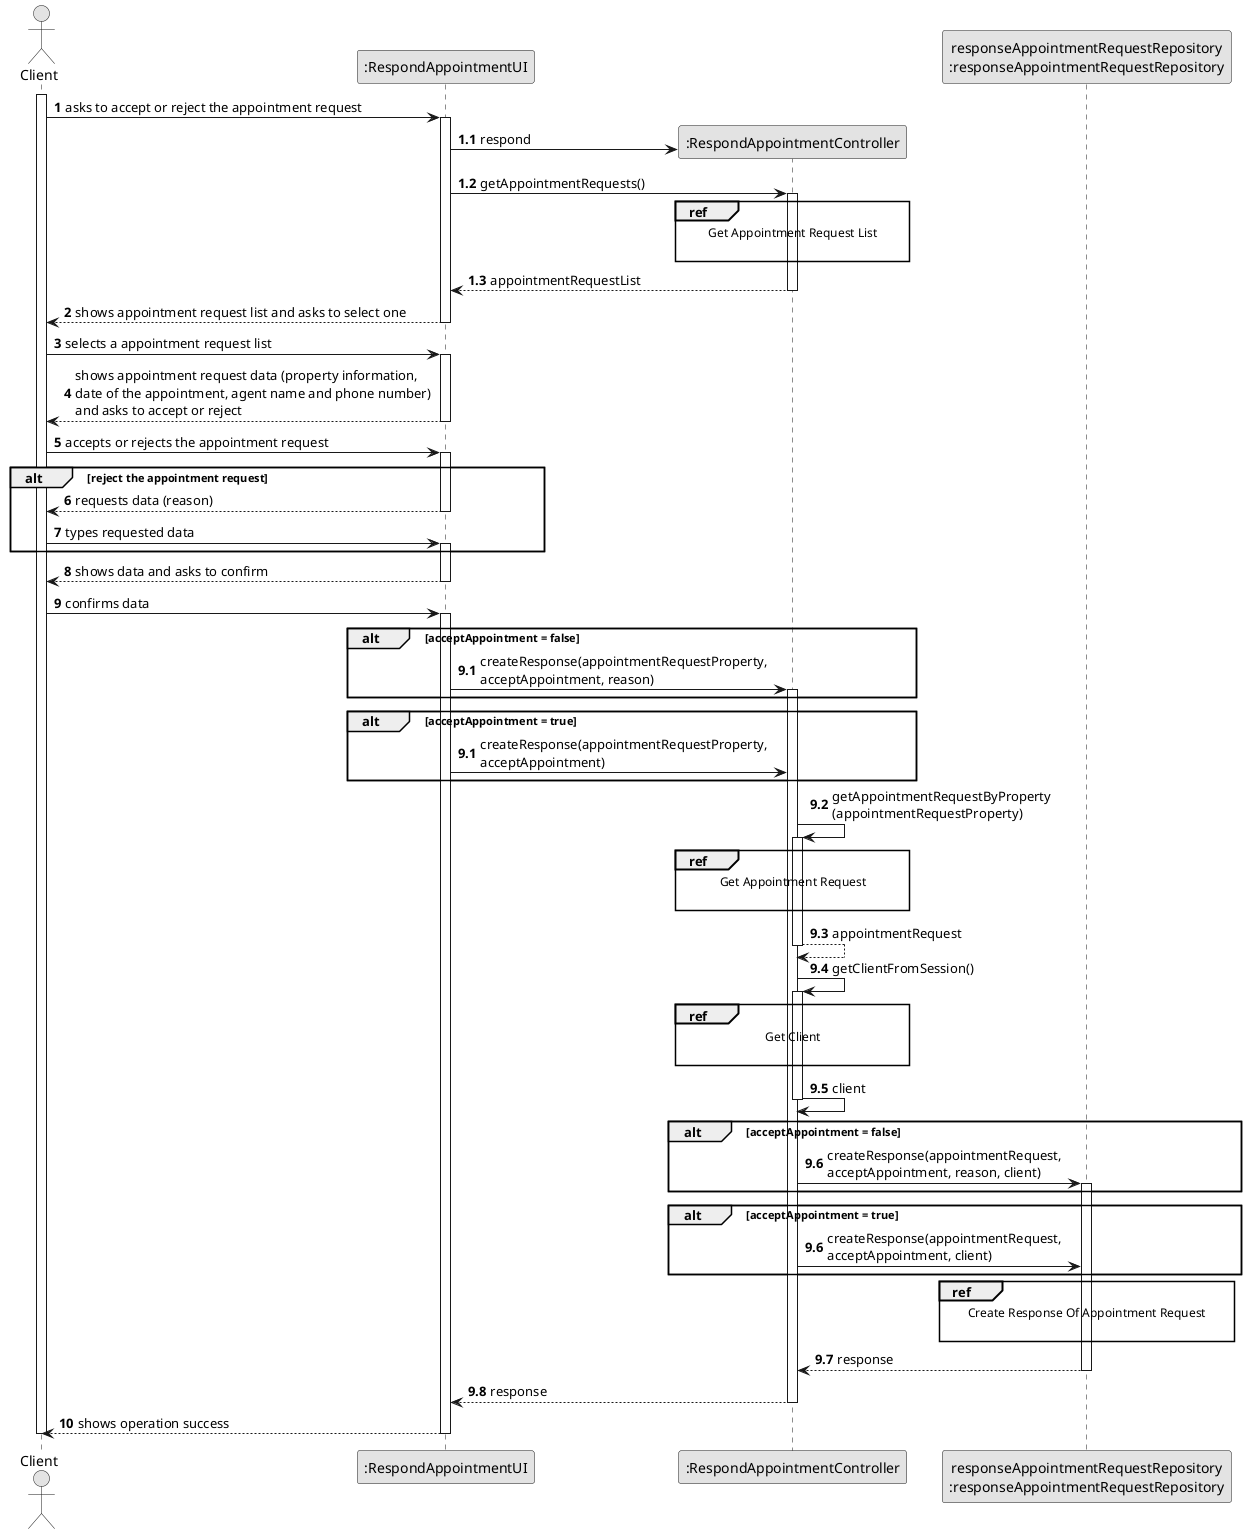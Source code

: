 @startuml
skinparam monochrome true
skinparam packageStyle rectangle
skinparam shadowing false

autonumber

'hide footbox
actor "Client" as Client
participant ":RespondAppointmentUI" as UI
participant ":RespondAppointmentController" as CTRL
participant "responseAppointmentRequestRepository\n:responseAppointmentRequestRepository" as ORG

activate Client

    Client -> UI : asks to accept or reject the appointment request

    activate UI

    autonumber 1.1

        UI -> CTRL** : respond
        UI -> CTRL : getAppointmentRequests()
        ref over CTRL
            Get Appointment Request List

        end ref

        activate CTRL

            CTRL --> UI : appointmentRequestList
        deactivate CTRL

    autonumber 2

        UI --> Client : shows appointment request list and asks to select one
    deactivate UI

    Client -> UI : selects a appointment request list
    activate UI

        UI --> Client : shows appointment request data (property information, \ndate of the appointment, agent name and phone number) \nand asks to accept or reject
    deactivate UI

    Client -> UI: accepts or rejects the appointment request
    activate UI

    alt reject the appointment request

        UI --> Client: requests data (reason)
        deactivate UI

    Client -> UI: types requested data
    activate UI

    end

        UI --> Client: shows data and asks to confirm
        deactivate UI

    Client -> UI: confirms data
    activate UI

    autonumber 9.1

    alt acceptAppointment = false
        UI -> CTRL : createResponse(appointmentRequestProperty, \nacceptAppointment, reason)
        activate CTRL

    end

    autonumber 9.1
    alt acceptAppointment = true
        UI -> CTRL: createResponse(appointmentRequestProperty, \nacceptAppointment)

    end
            CTRL -> CTRL : getAppointmentRequestByProperty\n(appointmentRequestProperty)
            activate CTRL

                ref over CTRL
                    Get Appointment Request

                end ref

                CTRL --> CTRL : appointmentRequest
            deactivate CTRL

            CTRL -> CTRL : getClientFromSession()
            activate CTRL

                ref over CTRL
                    Get Client

                end ref
                CTRL -> CTRL : client
            deactivate CTRL

    alt acceptAppointment = false
            CTRL -> ORG: createResponse(appointmentRequest, \nacceptAppointment, reason, client)
            activate ORG

    end

    autonumber 9.6

    alt acceptAppointment = true
            CTRL -> ORG: createResponse(appointmentRequest, \nacceptAppointment, client)

  end
                ref over ORG
                    Create Response Of Appointment Request

                end

                ORG --> CTRL : response
            deactivate ORG

            CTRL --> UI: response
            deactivate CTRL

            autonumber 10
            UI --> Client: shows operation success
    deactivate UI

deactivate Client

@enduml